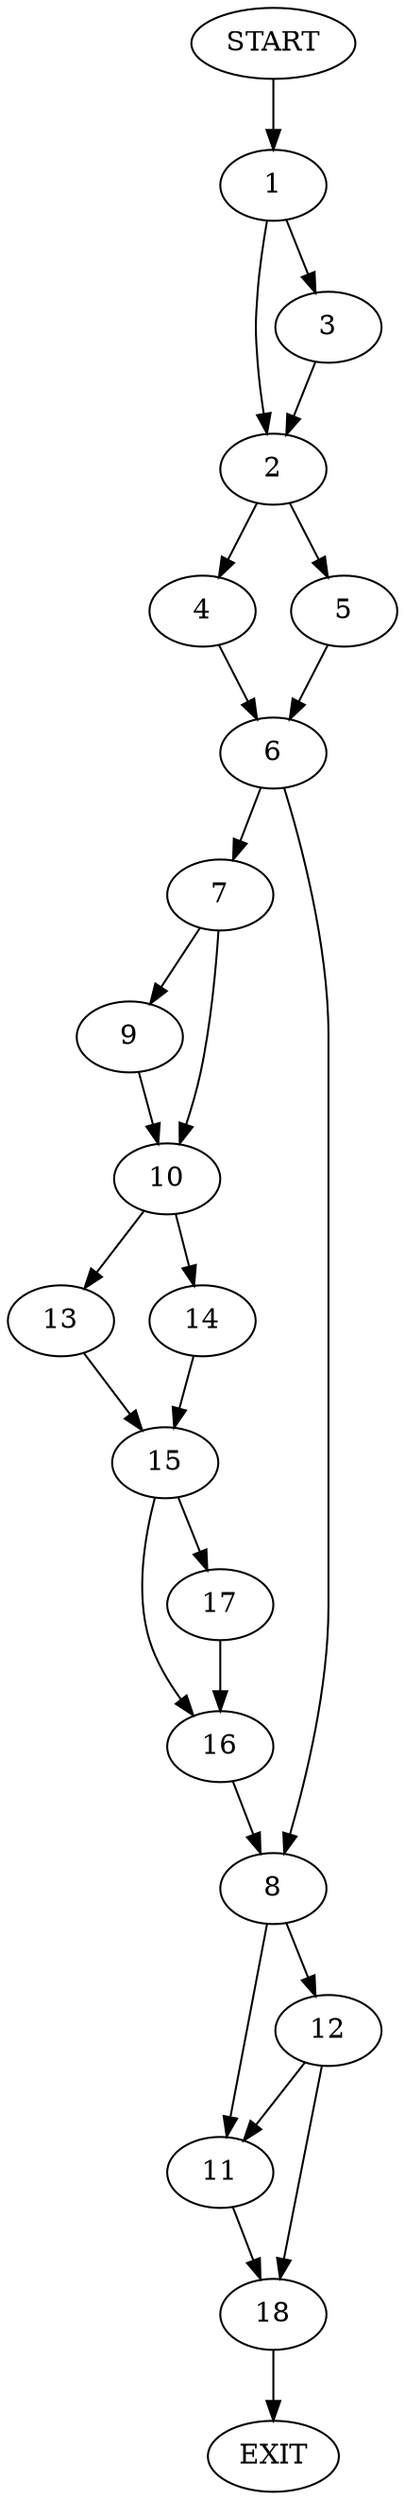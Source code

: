 digraph {
0 [label="START"]
19 [label="EXIT"]
0 -> 1
1 -> 2
1 -> 3
3 -> 2
2 -> 4
2 -> 5
5 -> 6
4 -> 6
6 -> 7
6 -> 8
7 -> 9
7 -> 10
8 -> 11
8 -> 12
10 -> 13
10 -> 14
9 -> 10
13 -> 15
14 -> 15
15 -> 16
15 -> 17
17 -> 16
16 -> 8
12 -> 18
12 -> 11
11 -> 18
18 -> 19
}
